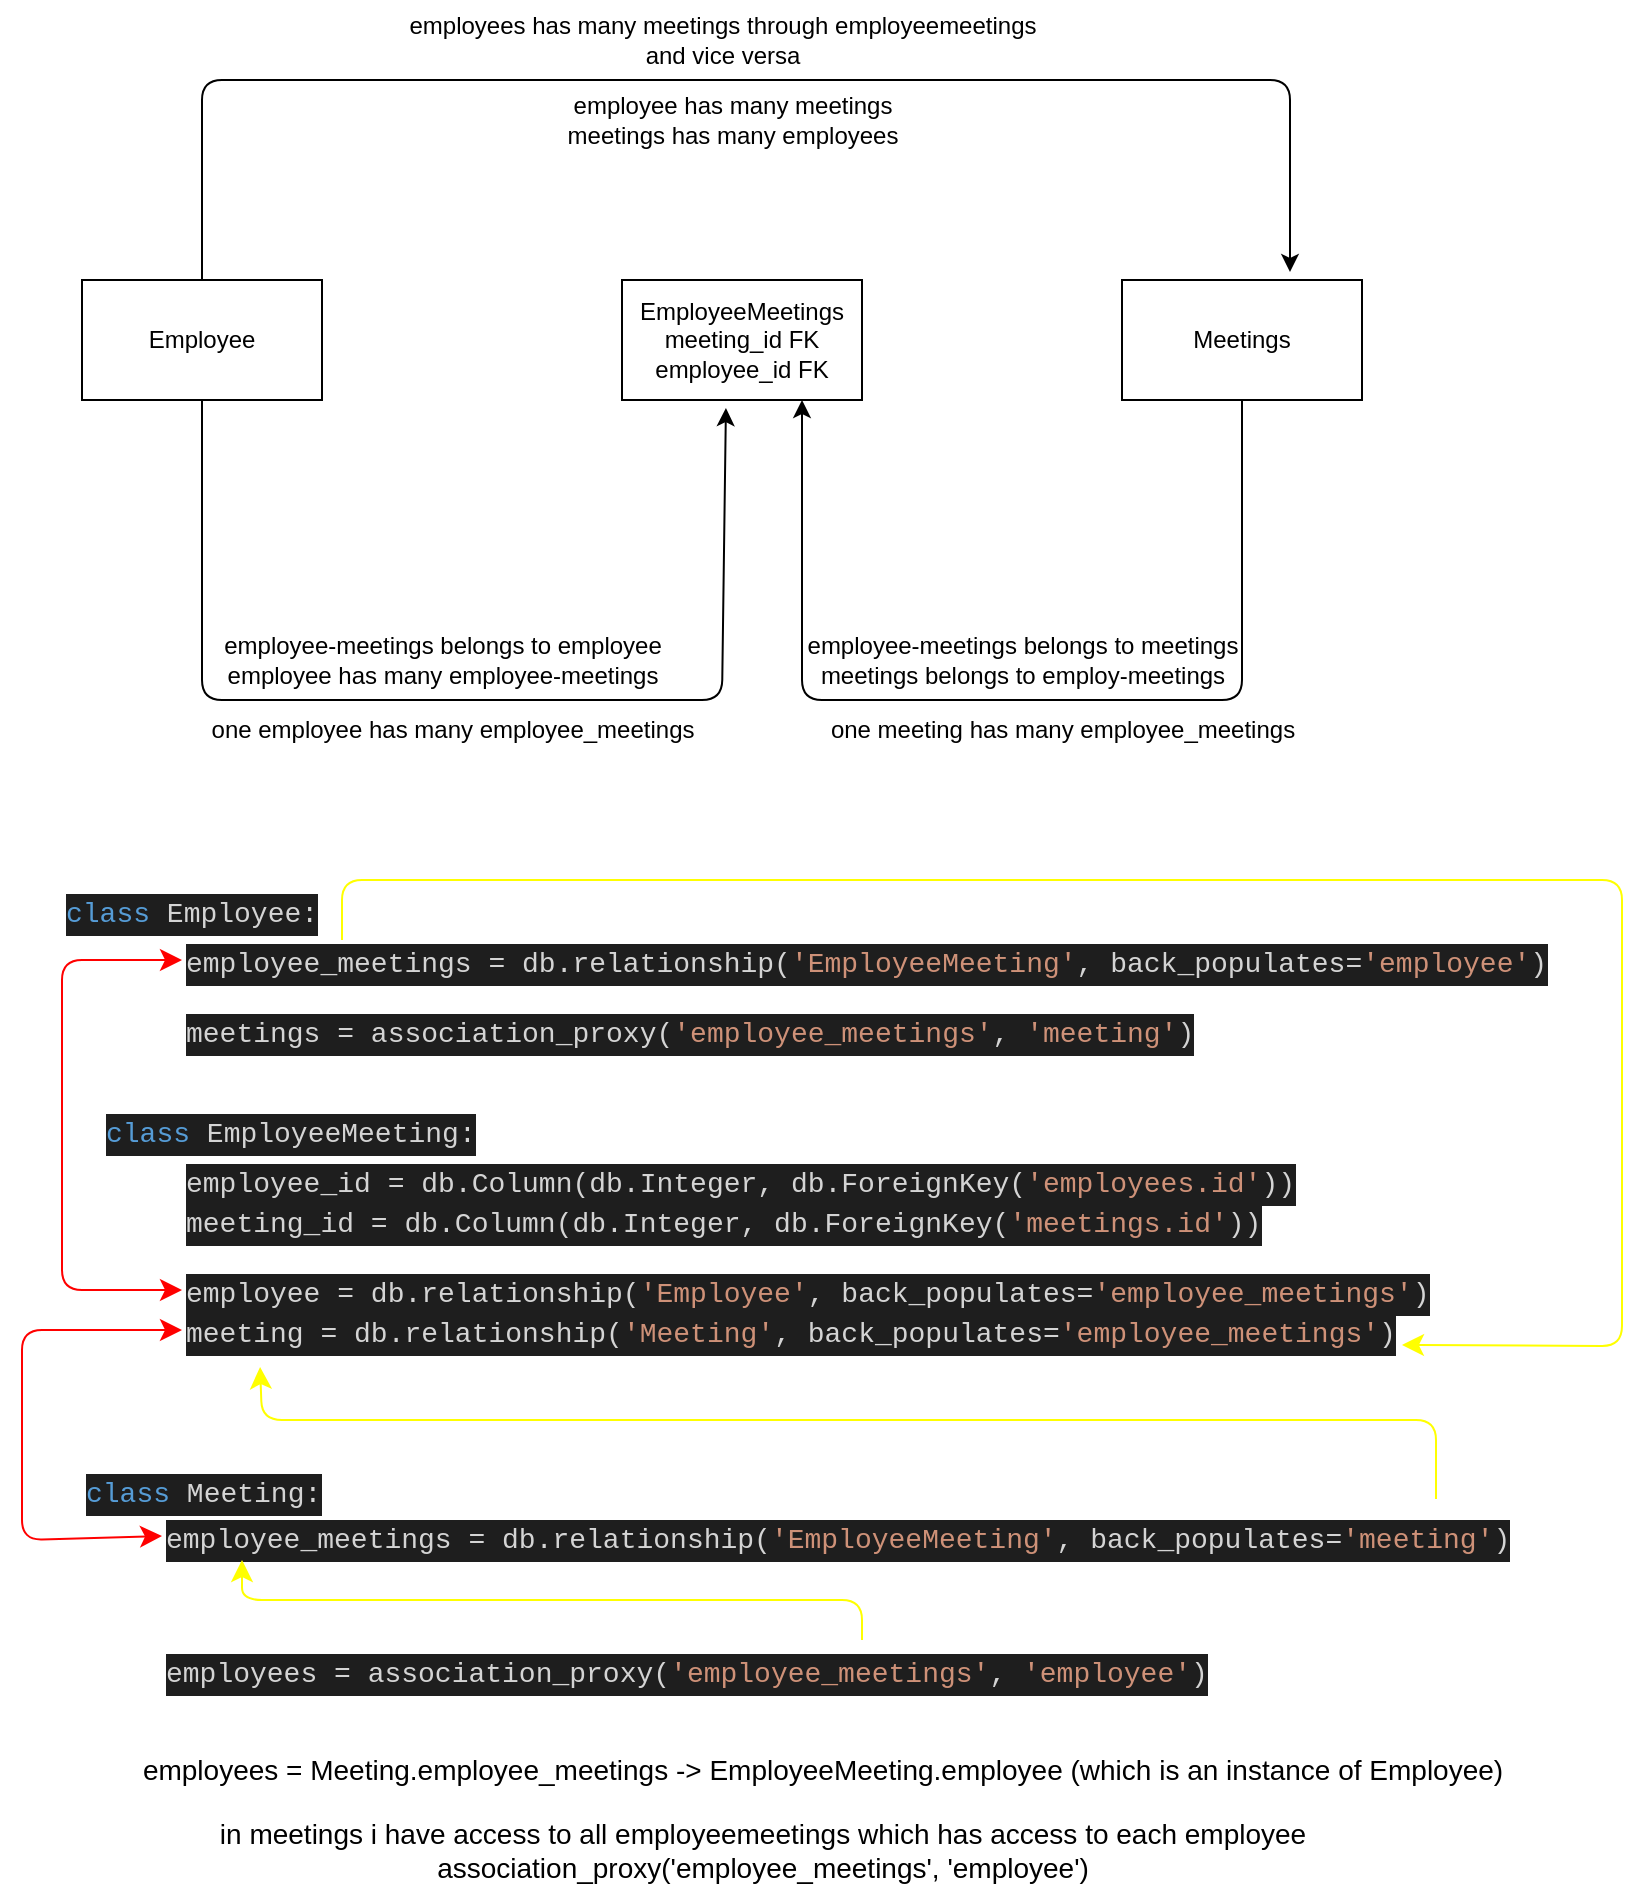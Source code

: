 <mxfile>
    <diagram id="ZD6CClYJ62plTqRnanVq" name="Page-1">
        <mxGraphModel dx="856" dy="1701" grid="1" gridSize="10" guides="1" tooltips="1" connect="1" arrows="1" fold="1" page="1" pageScale="1" pageWidth="850" pageHeight="1100" math="0" shadow="0">
            <root>
                <mxCell id="0"/>
                <mxCell id="1" parent="0"/>
                <mxCell id="5" style="edgeStyle=none;html=1;entryX=0.433;entryY=1.067;entryDx=0;entryDy=0;entryPerimeter=0;" parent="1" source="2" target="3" edge="1">
                    <mxGeometry relative="1" as="geometry">
                        <Array as="points">
                            <mxPoint x="170" y="270"/>
                            <mxPoint x="430" y="270"/>
                        </Array>
                    </mxGeometry>
                </mxCell>
                <mxCell id="8" style="edgeStyle=none;html=1;entryX=0.7;entryY=-0.067;entryDx=0;entryDy=0;entryPerimeter=0;" parent="1" source="2" target="4" edge="1">
                    <mxGeometry relative="1" as="geometry">
                        <Array as="points">
                            <mxPoint x="170" y="-40"/>
                            <mxPoint x="714" y="-40"/>
                        </Array>
                    </mxGeometry>
                </mxCell>
                <mxCell id="2" value="Employee" style="whiteSpace=wrap;html=1;" parent="1" vertex="1">
                    <mxGeometry x="110" y="60" width="120" height="60" as="geometry"/>
                </mxCell>
                <mxCell id="3" value="EmployeeMeetings&lt;br&gt;meeting_id FK&lt;br&gt;employee_id FK" style="whiteSpace=wrap;html=1;" parent="1" vertex="1">
                    <mxGeometry x="380" y="60" width="120" height="60" as="geometry"/>
                </mxCell>
                <mxCell id="7" style="edgeStyle=none;html=1;entryX=0.75;entryY=1;entryDx=0;entryDy=0;" parent="1" source="4" target="3" edge="1">
                    <mxGeometry relative="1" as="geometry">
                        <Array as="points">
                            <mxPoint x="690" y="270"/>
                            <mxPoint x="470" y="270"/>
                        </Array>
                    </mxGeometry>
                </mxCell>
                <mxCell id="4" value="Meetings" style="whiteSpace=wrap;html=1;" parent="1" vertex="1">
                    <mxGeometry x="630" y="60" width="120" height="60" as="geometry"/>
                </mxCell>
                <mxCell id="9" value="employee-meetings belongs to employee&lt;br&gt;employee has many employee-meetings" style="text;html=1;align=center;verticalAlign=middle;resizable=0;points=[];autosize=1;strokeColor=none;fillColor=none;" parent="1" vertex="1">
                    <mxGeometry x="170" y="230" width="240" height="40" as="geometry"/>
                </mxCell>
                <mxCell id="10" value="employee-meetings belongs to meetings&lt;br&gt;meetings belongs to employ-meetings" style="text;html=1;align=center;verticalAlign=middle;resizable=0;points=[];autosize=1;strokeColor=none;fillColor=none;" parent="1" vertex="1">
                    <mxGeometry x="460" y="230" width="240" height="40" as="geometry"/>
                </mxCell>
                <mxCell id="11" value="employee has many meetings&lt;br&gt;meetings has many employees" style="text;html=1;align=center;verticalAlign=middle;resizable=0;points=[];autosize=1;strokeColor=none;fillColor=none;" parent="1" vertex="1">
                    <mxGeometry x="340" y="-40" width="190" height="40" as="geometry"/>
                </mxCell>
                <mxCell id="14" value="&lt;meta charset=&quot;utf-8&quot;&gt;&lt;div style=&quot;color: rgb(212, 212, 212); background-color: rgb(30, 30, 30); font-family: Menlo, Monaco, &amp;quot;Courier New&amp;quot;, monospace; font-weight: normal; font-size: 14px; line-height: 21px;&quot;&gt;&lt;div&gt;&lt;span style=&quot;color: #569cd6;&quot;&gt;class&lt;/span&gt;&lt;span style=&quot;color: #d4d4d4;&quot;&gt; Employee:&lt;/span&gt;&lt;/div&gt;&lt;/div&gt;" style="text;whiteSpace=wrap;html=1;" parent="1" vertex="1">
                    <mxGeometry x="100" y="360" width="160" height="40" as="geometry"/>
                </mxCell>
                <mxCell id="15" value="&lt;meta charset=&quot;utf-8&quot;&gt;&lt;div style=&quot;color: rgb(212, 212, 212); background-color: rgb(30, 30, 30); font-family: Menlo, Monaco, &amp;quot;Courier New&amp;quot;, monospace; font-weight: normal; font-size: 14px; line-height: 21px;&quot;&gt;&lt;div&gt;&lt;span style=&quot;color: #d4d4d4;&quot;&gt;employee_meetings = db.relationship(&lt;/span&gt;&lt;span style=&quot;color: #ce9178;&quot;&gt;'EmployeeMeeting'&lt;/span&gt;&lt;span style=&quot;color: #d4d4d4;&quot;&gt;, back_populates=&lt;/span&gt;&lt;span style=&quot;color: #ce9178;&quot;&gt;'employee'&lt;/span&gt;&lt;span style=&quot;color: #d4d4d4;&quot;&gt;)&lt;/span&gt;&lt;/div&gt;&lt;/div&gt;" style="text;whiteSpace=wrap;html=1;" parent="1" vertex="1">
                    <mxGeometry x="160" y="385" width="690" height="30" as="geometry"/>
                </mxCell>
                <mxCell id="16" value="&lt;meta charset=&quot;utf-8&quot;&gt;&lt;div style=&quot;color: rgb(212, 212, 212); background-color: rgb(30, 30, 30); font-family: Menlo, Monaco, &amp;quot;Courier New&amp;quot;, monospace; font-weight: normal; font-size: 14px; line-height: 21px;&quot;&gt;&lt;div&gt;&lt;span style=&quot;color: #d4d4d4;&quot;&gt;meetings = association_proxy(&lt;/span&gt;&lt;span style=&quot;color: #ce9178;&quot;&gt;'employee_meetings'&lt;/span&gt;&lt;span style=&quot;color: #d4d4d4;&quot;&gt;, &lt;/span&gt;&lt;span style=&quot;color: #ce9178;&quot;&gt;'meeting'&lt;/span&gt;&lt;span style=&quot;color: #d4d4d4;&quot;&gt;)&lt;/span&gt;&lt;/div&gt;&lt;/div&gt;" style="text;whiteSpace=wrap;html=1;" parent="1" vertex="1">
                    <mxGeometry x="160" y="420" width="560" height="20" as="geometry"/>
                </mxCell>
                <mxCell id="17" value="&lt;meta charset=&quot;utf-8&quot;&gt;&lt;div style=&quot;color: rgb(212, 212, 212); background-color: rgb(30, 30, 30); font-family: Menlo, Monaco, &amp;quot;Courier New&amp;quot;, monospace; font-weight: normal; font-size: 14px; line-height: 21px;&quot;&gt;&lt;div&gt;&lt;span style=&quot;color: #569cd6;&quot;&gt;class&lt;/span&gt;&lt;span style=&quot;color: #d4d4d4;&quot;&gt; EmployeeMeeting:&lt;/span&gt;&lt;/div&gt;&lt;div&gt;&lt;span style=&quot;color: #d4d4d4;&quot;&gt;&lt;/span&gt;&lt;/div&gt;&lt;/div&gt;" style="text;whiteSpace=wrap;html=1;" parent="1" vertex="1">
                    <mxGeometry x="120" y="470" width="220" height="40" as="geometry"/>
                </mxCell>
                <mxCell id="18" value="&lt;meta charset=&quot;utf-8&quot;&gt;&lt;div style=&quot;color: rgb(212, 212, 212); background-color: rgb(30, 30, 30); font-family: Menlo, Monaco, &amp;quot;Courier New&amp;quot;, monospace; font-weight: normal; font-size: 14px; line-height: 21px;&quot;&gt;&lt;div&gt;&lt;span style=&quot;color: #d4d4d4;&quot;&gt;employee_id = db.Column(db.Integer, db.ForeignKey(&lt;/span&gt;&lt;span style=&quot;color: #ce9178;&quot;&gt;'employees.id'&lt;/span&gt;&lt;span style=&quot;color: #d4d4d4;&quot;&gt;))&lt;/span&gt;&lt;/div&gt;&lt;/div&gt;" style="text;whiteSpace=wrap;html=1;" parent="1" vertex="1">
                    <mxGeometry x="160" y="495" width="560" height="30" as="geometry"/>
                </mxCell>
                <mxCell id="19" value="&lt;meta charset=&quot;utf-8&quot;&gt;&lt;div style=&quot;color: rgb(212, 212, 212); background-color: rgb(30, 30, 30); font-family: Menlo, Monaco, &amp;quot;Courier New&amp;quot;, monospace; font-weight: normal; font-size: 14px; line-height: 21px;&quot;&gt;&lt;div&gt;&lt;span style=&quot;color: #d4d4d4;&quot;&gt;meeting_id = db.Column(db.Integer, db.ForeignKey(&lt;/span&gt;&lt;span style=&quot;color: #ce9178;&quot;&gt;'meetings.id'&lt;/span&gt;&lt;span style=&quot;color: #d4d4d4;&quot;&gt;))&lt;/span&gt;&lt;/div&gt;&lt;/div&gt;" style="text;whiteSpace=wrap;html=1;" parent="1" vertex="1">
                    <mxGeometry x="160" y="515" width="560" height="30" as="geometry"/>
                </mxCell>
                <mxCell id="20" value="&lt;meta charset=&quot;utf-8&quot;&gt;&lt;div style=&quot;color: rgb(212, 212, 212); background-color: rgb(30, 30, 30); font-family: Menlo, Monaco, &amp;quot;Courier New&amp;quot;, monospace; font-weight: normal; font-size: 14px; line-height: 21px;&quot;&gt;&lt;div&gt;&lt;span style=&quot;color: #d4d4d4;&quot;&gt;employee = db.relationship(&lt;/span&gt;&lt;span style=&quot;color: #ce9178;&quot;&gt;'Employee'&lt;/span&gt;&lt;span style=&quot;color: #d4d4d4;&quot;&gt;, back_populates=&lt;/span&gt;&lt;span style=&quot;color: #ce9178;&quot;&gt;'employee_meetings'&lt;/span&gt;&lt;span style=&quot;color: #d4d4d4;&quot;&gt;)&lt;/span&gt;&lt;/div&gt;&lt;/div&gt;" style="text;whiteSpace=wrap;html=1;" parent="1" vertex="1">
                    <mxGeometry x="160" y="550" width="650" height="30" as="geometry"/>
                </mxCell>
                <mxCell id="21" value="&lt;meta charset=&quot;utf-8&quot;&gt;&lt;div style=&quot;color: rgb(212, 212, 212); background-color: rgb(30, 30, 30); font-family: Menlo, Monaco, &amp;quot;Courier New&amp;quot;, monospace; font-weight: normal; font-size: 14px; line-height: 21px;&quot;&gt;&lt;div&gt;&lt;span style=&quot;color: #d4d4d4;&quot;&gt;meeting = db.relationship(&lt;/span&gt;&lt;span style=&quot;color: #ce9178;&quot;&gt;'Meeting'&lt;/span&gt;&lt;span style=&quot;color: #d4d4d4;&quot;&gt;, back_populates=&lt;/span&gt;&lt;span style=&quot;color: #ce9178;&quot;&gt;'employee_meetings'&lt;/span&gt;&lt;span style=&quot;color: #d4d4d4;&quot;&gt;)&lt;/span&gt;&lt;/div&gt;&lt;/div&gt;" style="text;whiteSpace=wrap;html=1;" parent="1" vertex="1">
                    <mxGeometry x="160" y="570" width="610" height="30" as="geometry"/>
                </mxCell>
                <mxCell id="22" value="&lt;meta charset=&quot;utf-8&quot;&gt;&lt;div style=&quot;color: rgb(212, 212, 212); background-color: rgb(30, 30, 30); font-family: Menlo, Monaco, &amp;quot;Courier New&amp;quot;, monospace; font-weight: normal; font-size: 14px; line-height: 21px;&quot;&gt;&lt;div&gt;&lt;span style=&quot;color: #569cd6;&quot;&gt;class&lt;/span&gt;&lt;span style=&quot;color: #d4d4d4;&quot;&gt; Meeting:&lt;/span&gt;&lt;/div&gt;&lt;/div&gt;" style="text;whiteSpace=wrap;html=1;" parent="1" vertex="1">
                    <mxGeometry x="110" y="650" width="150" height="20" as="geometry"/>
                </mxCell>
                <mxCell id="23" value="&lt;meta charset=&quot;utf-8&quot;&gt;&lt;div style=&quot;color: rgb(212, 212, 212); background-color: rgb(30, 30, 30); font-family: Menlo, Monaco, &amp;quot;Courier New&amp;quot;, monospace; font-weight: normal; font-size: 14px; line-height: 21px;&quot;&gt;&lt;div&gt;&lt;span style=&quot;color: #d4d4d4;&quot;&gt;employee_meetings = db.relationship(&lt;/span&gt;&lt;span style=&quot;color: #ce9178;&quot;&gt;'EmployeeMeeting'&lt;/span&gt;&lt;span style=&quot;color: #d4d4d4;&quot;&gt;, back_populates=&lt;/span&gt;&lt;span style=&quot;color: #ce9178;&quot;&gt;'meeting'&lt;/span&gt;&lt;span style=&quot;color: #d4d4d4;&quot;&gt;)&lt;/span&gt;&lt;/div&gt;&lt;/div&gt;" style="text;whiteSpace=wrap;html=1;" parent="1" vertex="1">
                    <mxGeometry x="150" y="673" width="700" height="20" as="geometry"/>
                </mxCell>
                <mxCell id="24" value="&lt;meta charset=&quot;utf-8&quot;&gt;&lt;div style=&quot;color: rgb(212, 212, 212); background-color: rgb(30, 30, 30); font-family: Menlo, Monaco, &amp;quot;Courier New&amp;quot;, monospace; font-weight: normal; font-size: 14px; line-height: 21px;&quot;&gt;&lt;div&gt;&lt;span style=&quot;color: #d4d4d4;&quot;&gt;employees = association_proxy(&lt;/span&gt;&lt;span style=&quot;color: #ce9178;&quot;&gt;'employee_meetings'&lt;/span&gt;&lt;span style=&quot;color: #d4d4d4;&quot;&gt;, &lt;/span&gt;&lt;span style=&quot;color: #ce9178;&quot;&gt;'employee'&lt;/span&gt;&lt;span style=&quot;color: #d4d4d4;&quot;&gt;)&lt;/span&gt;&lt;/div&gt;&lt;/div&gt;" style="text;whiteSpace=wrap;html=1;" parent="1" vertex="1">
                    <mxGeometry x="150" y="740" width="560" height="30" as="geometry"/>
                </mxCell>
                <mxCell id="25" value="" style="edgeStyle=none;orthogonalLoop=1;jettySize=auto;html=1;endArrow=classic;startArrow=classic;endSize=8;startSize=8;exitX=0;exitY=0.5;exitDx=0;exitDy=0;strokeColor=red;" parent="1" source="20" edge="1">
                    <mxGeometry width="100" relative="1" as="geometry">
                        <mxPoint x="100" y="650" as="sourcePoint"/>
                        <mxPoint x="160" y="400" as="targetPoint"/>
                        <Array as="points">
                            <mxPoint x="100" y="565"/>
                            <mxPoint x="100" y="400"/>
                        </Array>
                    </mxGeometry>
                </mxCell>
                <mxCell id="26" value="" style="edgeStyle=none;orthogonalLoop=1;jettySize=auto;html=1;endArrow=classic;startArrow=classic;endSize=8;startSize=8;exitX=0;exitY=0.5;exitDx=0;exitDy=0;entryX=0;entryY=0.75;entryDx=0;entryDy=0;strokeColor=red;" parent="1" source="21" target="23" edge="1">
                    <mxGeometry width="100" relative="1" as="geometry">
                        <mxPoint x="50" y="620" as="sourcePoint"/>
                        <mxPoint x="150" y="620" as="targetPoint"/>
                        <Array as="points">
                            <mxPoint x="80" y="585"/>
                            <mxPoint x="80" y="690"/>
                        </Array>
                    </mxGeometry>
                </mxCell>
                <mxCell id="34" value="" style="edgeStyle=none;orthogonalLoop=1;jettySize=auto;html=1;endArrow=none;startArrow=classic;endSize=8;startSize=8;entryX=0.625;entryY=0;entryDx=0;entryDy=0;entryPerimeter=0;strokeColor=yellow;" parent="1" target="24" edge="1">
                    <mxGeometry width="100" relative="1" as="geometry">
                        <mxPoint x="190" y="700" as="sourcePoint"/>
                        <mxPoint x="510" y="730" as="targetPoint"/>
                        <Array as="points">
                            <mxPoint x="190" y="720"/>
                            <mxPoint x="500" y="720"/>
                        </Array>
                    </mxGeometry>
                </mxCell>
                <mxCell id="36" value="" style="edgeStyle=none;orthogonalLoop=1;jettySize=auto;html=1;endArrow=none;startArrow=classic;endSize=8;startSize=8;entryX=0.91;entryY=-0.175;entryDx=0;entryDy=0;entryPerimeter=0;exitX=0.064;exitY=1.117;exitDx=0;exitDy=0;exitPerimeter=0;strokeColor=yellow;" parent="1" source="21" target="23" edge="1">
                    <mxGeometry width="100" relative="1" as="geometry">
                        <mxPoint x="740" y="600" as="sourcePoint"/>
                        <mxPoint x="840" y="600" as="targetPoint"/>
                        <Array as="points">
                            <mxPoint x="200" y="630"/>
                            <mxPoint x="787" y="630"/>
                        </Array>
                    </mxGeometry>
                </mxCell>
                <mxCell id="37" value="" style="edgeStyle=none;orthogonalLoop=1;jettySize=auto;html=1;endArrow=classic;startArrow=classic;endSize=8;startSize=8;exitX=1;exitY=0.75;exitDx=0;exitDy=0;endArrow=none;strokeColor=yellow;" parent="1" source="21" edge="1">
                    <mxGeometry width="100" relative="1" as="geometry">
                        <mxPoint x="780" y="610" as="sourcePoint"/>
                        <mxPoint x="240" y="390" as="targetPoint"/>
                        <Array as="points">
                            <mxPoint x="880" y="593"/>
                            <mxPoint x="880" y="360"/>
                            <mxPoint x="240" y="360"/>
                        </Array>
                    </mxGeometry>
                </mxCell>
                <mxCell id="38" value="&lt;font style=&quot;font-size: 14px;&quot;&gt;employees = Meeting.employee_meetings -&amp;gt; EmployeeMeeting.employee (which is an instance of Employee)&lt;/font&gt;" style="text;html=1;align=center;verticalAlign=middle;resizable=0;points=[];autosize=1;strokeColor=none;fillColor=none;" parent="1" vertex="1">
                    <mxGeometry x="130" y="790" width="700" height="30" as="geometry"/>
                </mxCell>
                <mxCell id="39" value="one meeting has many employee_meetings" style="text;html=1;align=center;verticalAlign=middle;resizable=0;points=[];autosize=1;strokeColor=none;fillColor=none;" vertex="1" parent="1">
                    <mxGeometry x="470" y="270" width="260" height="30" as="geometry"/>
                </mxCell>
                <mxCell id="40" value="one employee has many employee_meetings" style="text;html=1;align=center;verticalAlign=middle;resizable=0;points=[];autosize=1;strokeColor=none;fillColor=none;" vertex="1" parent="1">
                    <mxGeometry x="165" y="270" width="260" height="30" as="geometry"/>
                </mxCell>
                <mxCell id="41" value="employees has many meetings through employeemeetings&lt;br&gt;and vice versa" style="text;html=1;align=center;verticalAlign=middle;resizable=0;points=[];autosize=1;strokeColor=none;fillColor=none;" vertex="1" parent="1">
                    <mxGeometry x="260" y="-80" width="340" height="40" as="geometry"/>
                </mxCell>
                <mxCell id="42" value="in meetings i have access to all employeemeetings which has access to each employee&lt;br&gt;association_proxy('employee_meetings', 'employee')" style="text;html=1;align=center;verticalAlign=middle;resizable=0;points=[];autosize=1;strokeColor=none;fillColor=none;fontSize=14;" vertex="1" parent="1">
                    <mxGeometry x="165" y="820" width="570" height="50" as="geometry"/>
                </mxCell>
            </root>
        </mxGraphModel>
    </diagram>
</mxfile>